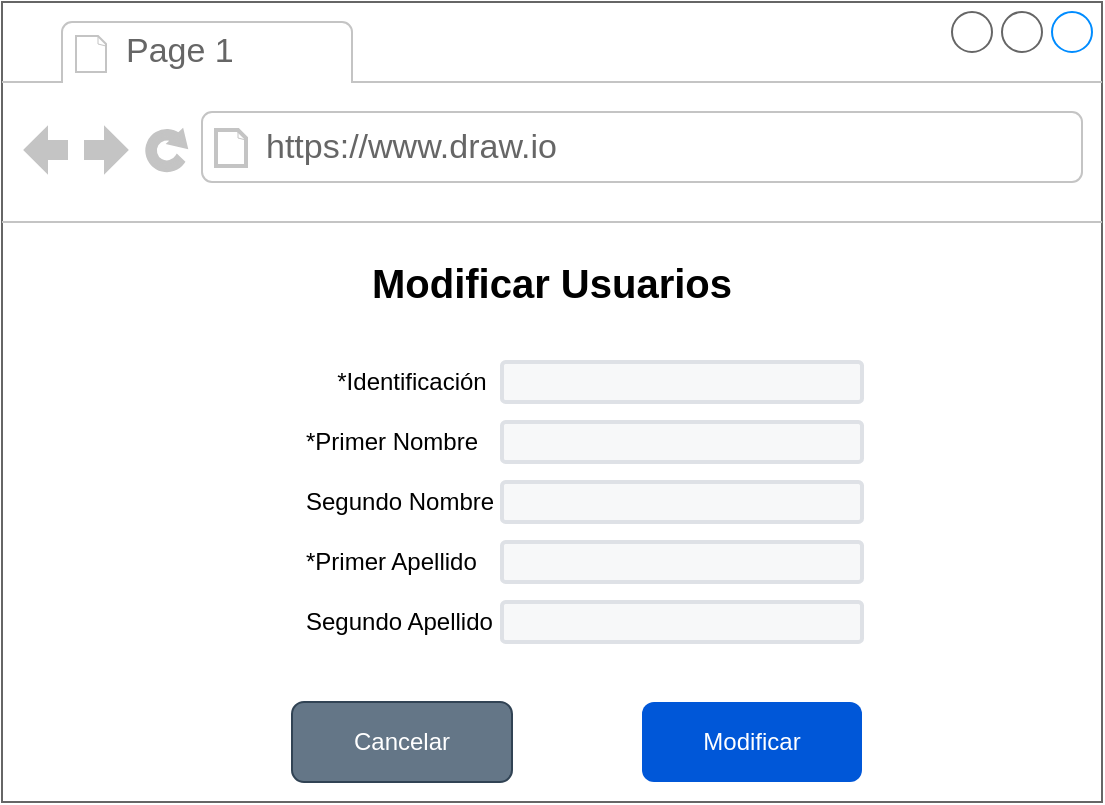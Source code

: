<mxfile version="28.2.7">
  <diagram name="Página-1" id="bOgWaszpSxyYd5d7S5Jw">
    <mxGraphModel dx="1042" dy="527" grid="1" gridSize="10" guides="1" tooltips="1" connect="1" arrows="1" fold="1" page="1" pageScale="1" pageWidth="827" pageHeight="1169" math="0" shadow="0">
      <root>
        <mxCell id="0" />
        <mxCell id="1" parent="0" />
        <mxCell id="XDsHhs9EI-qGHduYArq1-1" value="" style="strokeWidth=1;shadow=0;dashed=0;align=center;html=1;shape=mxgraph.mockup.containers.browserWindow;rSize=0;strokeColor=#666666;strokeColor2=#008cff;strokeColor3=#c4c4c4;mainText=,;recursiveResize=0;" vertex="1" parent="1">
          <mxGeometry x="150" y="60" width="550" height="400" as="geometry" />
        </mxCell>
        <mxCell id="XDsHhs9EI-qGHduYArq1-2" value="Page 1" style="strokeWidth=1;shadow=0;dashed=0;align=center;html=1;shape=mxgraph.mockup.containers.anchor;fontSize=17;fontColor=#666666;align=left;whiteSpace=wrap;" vertex="1" parent="XDsHhs9EI-qGHduYArq1-1">
          <mxGeometry x="60" y="12" width="110" height="26" as="geometry" />
        </mxCell>
        <mxCell id="XDsHhs9EI-qGHduYArq1-3" value="https://www.draw.io" style="strokeWidth=1;shadow=0;dashed=0;align=center;html=1;shape=mxgraph.mockup.containers.anchor;rSize=0;fontSize=17;fontColor=#666666;align=left;" vertex="1" parent="XDsHhs9EI-qGHduYArq1-1">
          <mxGeometry x="130" y="60" width="250" height="26" as="geometry" />
        </mxCell>
        <mxCell id="XDsHhs9EI-qGHduYArq1-4" value="Modificar Usuarios" style="text;html=1;whiteSpace=wrap;strokeColor=none;fillColor=none;align=center;verticalAlign=middle;rounded=0;strokeWidth=5;fontSize=20;fontStyle=1" vertex="1" parent="XDsHhs9EI-qGHduYArq1-1">
          <mxGeometry x="100" y="130" width="350" height="20" as="geometry" />
        </mxCell>
        <mxCell id="XDsHhs9EI-qGHduYArq1-5" value="*Identificación" style="text;html=1;whiteSpace=wrap;strokeColor=none;fillColor=none;align=center;verticalAlign=middle;rounded=0;" vertex="1" parent="XDsHhs9EI-qGHduYArq1-1">
          <mxGeometry x="160" y="175" width="90" height="30" as="geometry" />
        </mxCell>
        <mxCell id="XDsHhs9EI-qGHduYArq1-6" value="*Primer Nombre" style="text;html=1;whiteSpace=wrap;strokeColor=none;fillColor=none;align=left;verticalAlign=middle;rounded=0;" vertex="1" parent="XDsHhs9EI-qGHduYArq1-1">
          <mxGeometry x="150" y="205" width="100" height="30" as="geometry" />
        </mxCell>
        <mxCell id="XDsHhs9EI-qGHduYArq1-13" value="Segundo Nombre" style="text;html=1;whiteSpace=wrap;strokeColor=none;fillColor=none;align=left;verticalAlign=middle;rounded=0;" vertex="1" parent="XDsHhs9EI-qGHduYArq1-1">
          <mxGeometry x="150" y="235" width="110" height="30" as="geometry" />
        </mxCell>
        <mxCell id="XDsHhs9EI-qGHduYArq1-14" value="*Primer Apellido" style="text;html=1;whiteSpace=wrap;strokeColor=none;fillColor=none;align=left;verticalAlign=middle;rounded=0;" vertex="1" parent="XDsHhs9EI-qGHduYArq1-1">
          <mxGeometry x="150" y="265" width="100" height="30" as="geometry" />
        </mxCell>
        <mxCell id="XDsHhs9EI-qGHduYArq1-15" value="Segundo Apellido" style="text;html=1;whiteSpace=wrap;strokeColor=none;fillColor=none;align=left;verticalAlign=middle;rounded=0;" vertex="1" parent="XDsHhs9EI-qGHduYArq1-1">
          <mxGeometry x="150" y="295" width="110" height="30" as="geometry" />
        </mxCell>
        <mxCell id="XDsHhs9EI-qGHduYArq1-16" value="" style="rounded=1;arcSize=9;fillColor=#F7F8F9;align=left;spacingLeft=5;strokeColor=#DEE1E6;html=1;strokeWidth=2;fontColor=#596780;fontSize=12" vertex="1" parent="XDsHhs9EI-qGHduYArq1-1">
          <mxGeometry x="250" y="180" width="180" height="20" as="geometry" />
        </mxCell>
        <mxCell id="XDsHhs9EI-qGHduYArq1-17" value="" style="rounded=1;arcSize=9;fillColor=#F7F8F9;align=left;spacingLeft=5;strokeColor=#DEE1E6;html=1;strokeWidth=2;fontColor=#596780;fontSize=12" vertex="1" parent="XDsHhs9EI-qGHduYArq1-1">
          <mxGeometry x="250" y="210" width="180" height="20" as="geometry" />
        </mxCell>
        <mxCell id="XDsHhs9EI-qGHduYArq1-18" value="" style="rounded=1;arcSize=9;fillColor=#F7F8F9;align=left;spacingLeft=5;strokeColor=#DEE1E6;html=1;strokeWidth=2;fontColor=#596780;fontSize=12" vertex="1" parent="XDsHhs9EI-qGHduYArq1-1">
          <mxGeometry x="250" y="240" width="180" height="20" as="geometry" />
        </mxCell>
        <mxCell id="XDsHhs9EI-qGHduYArq1-19" value="" style="rounded=1;arcSize=9;fillColor=#F7F8F9;align=left;spacingLeft=5;strokeColor=#DEE1E6;html=1;strokeWidth=2;fontColor=#596780;fontSize=12" vertex="1" parent="XDsHhs9EI-qGHduYArq1-1">
          <mxGeometry x="250" y="270" width="180" height="20" as="geometry" />
        </mxCell>
        <mxCell id="XDsHhs9EI-qGHduYArq1-20" value="" style="rounded=1;arcSize=9;fillColor=#F7F8F9;align=left;spacingLeft=5;strokeColor=#DEE1E6;html=1;strokeWidth=2;fontColor=#596780;fontSize=12" vertex="1" parent="XDsHhs9EI-qGHduYArq1-1">
          <mxGeometry x="250" y="300" width="180" height="20" as="geometry" />
        </mxCell>
        <mxCell id="XDsHhs9EI-qGHduYArq1-21" value="Modificar" style="rounded=1;fillColor=#0057D8;strokeColor=none;html=1;whiteSpace=wrap;fontColor=#ffffff;align=center;verticalAlign=middle;fontStyle=0;fontSize=12;sketch=0;" vertex="1" parent="XDsHhs9EI-qGHduYArq1-1">
          <mxGeometry x="320" y="350" width="110" height="40" as="geometry" />
        </mxCell>
        <mxCell id="XDsHhs9EI-qGHduYArq1-22" value="Cancelar" style="rounded=1;fillColor=#647687;strokeColor=#314354;html=1;whiteSpace=wrap;align=center;verticalAlign=middle;fontStyle=0;fontSize=12;sketch=0;fontColor=#ffffff;" vertex="1" parent="XDsHhs9EI-qGHduYArq1-1">
          <mxGeometry x="145" y="350" width="110" height="40" as="geometry" />
        </mxCell>
      </root>
    </mxGraphModel>
  </diagram>
</mxfile>
